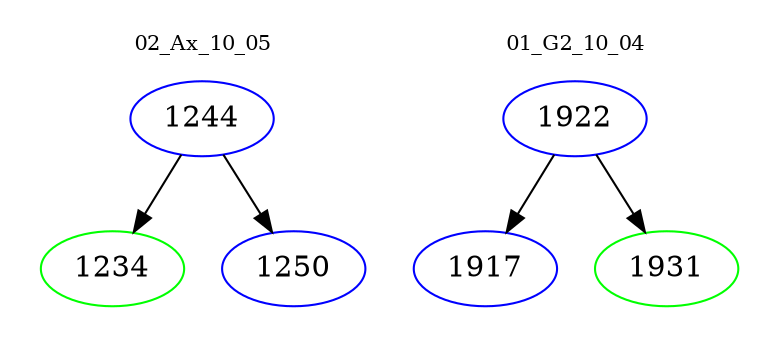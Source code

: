 digraph{
subgraph cluster_0 {
color = white
label = "02_Ax_10_05";
fontsize=10;
T0_1244 [label="1244", color="blue"]
T0_1244 -> T0_1234 [color="black"]
T0_1234 [label="1234", color="green"]
T0_1244 -> T0_1250 [color="black"]
T0_1250 [label="1250", color="blue"]
}
subgraph cluster_1 {
color = white
label = "01_G2_10_04";
fontsize=10;
T1_1922 [label="1922", color="blue"]
T1_1922 -> T1_1917 [color="black"]
T1_1917 [label="1917", color="blue"]
T1_1922 -> T1_1931 [color="black"]
T1_1931 [label="1931", color="green"]
}
}
